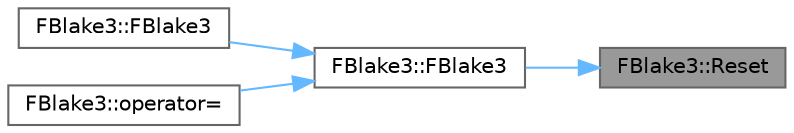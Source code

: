 digraph "FBlake3::Reset"
{
 // INTERACTIVE_SVG=YES
 // LATEX_PDF_SIZE
  bgcolor="transparent";
  edge [fontname=Helvetica,fontsize=10,labelfontname=Helvetica,labelfontsize=10];
  node [fontname=Helvetica,fontsize=10,shape=box,height=0.2,width=0.4];
  rankdir="RL";
  Node1 [id="Node000001",label="FBlake3::Reset",height=0.2,width=0.4,color="gray40", fillcolor="grey60", style="filled", fontcolor="black",tooltip="Reset to the default state in which no input has been written."];
  Node1 -> Node2 [id="edge1_Node000001_Node000002",dir="back",color="steelblue1",style="solid",tooltip=" "];
  Node2 [id="Node000002",label="FBlake3::FBlake3",height=0.2,width=0.4,color="grey40", fillcolor="white", style="filled",URL="$df/d56/classFBlake3.html#ad887293d9d6f6a5ab8871afb260d56c1",tooltip=" "];
  Node2 -> Node3 [id="edge2_Node000002_Node000003",dir="back",color="steelblue1",style="solid",tooltip=" "];
  Node3 [id="Node000003",label="FBlake3::FBlake3",height=0.2,width=0.4,color="grey40", fillcolor="white", style="filled",URL="$df/d56/classFBlake3.html#ae8f8522ef32e944b99aabca991571853",tooltip=" "];
  Node2 -> Node4 [id="edge3_Node000002_Node000004",dir="back",color="steelblue1",style="solid",tooltip=" "];
  Node4 [id="Node000004",label="FBlake3::operator=",height=0.2,width=0.4,color="grey40", fillcolor="white", style="filled",URL="$df/d56/classFBlake3.html#afd182c8f871e963e9b56a926d8b38e2b",tooltip=" "];
}
